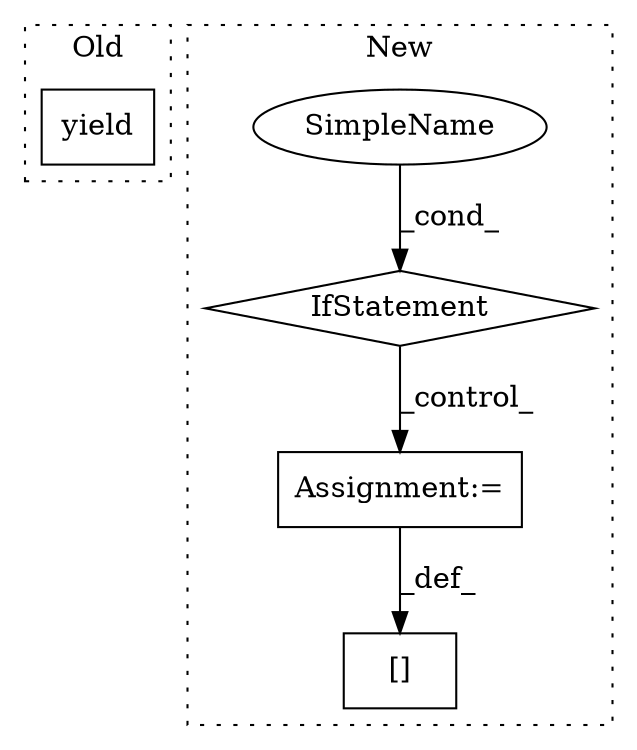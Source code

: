 digraph G {
subgraph cluster0 {
1 [label="yield" a="112" s="8952" l="7" shape="box"];
label = "Old";
style="dotted";
}
subgraph cluster1 {
2 [label="[]" a="2" s="8151,8164" l="7,1" shape="box"];
3 [label="Assignment:=" a="7" s="8278" l="30" shape="box"];
4 [label="IfStatement" a="25" s="8115,8141" l="4,2" shape="diamond"];
5 [label="SimpleName" a="42" s="8119" l="22" shape="ellipse"];
label = "New";
style="dotted";
}
3 -> 2 [label="_def_"];
4 -> 3 [label="_control_"];
5 -> 4 [label="_cond_"];
}
